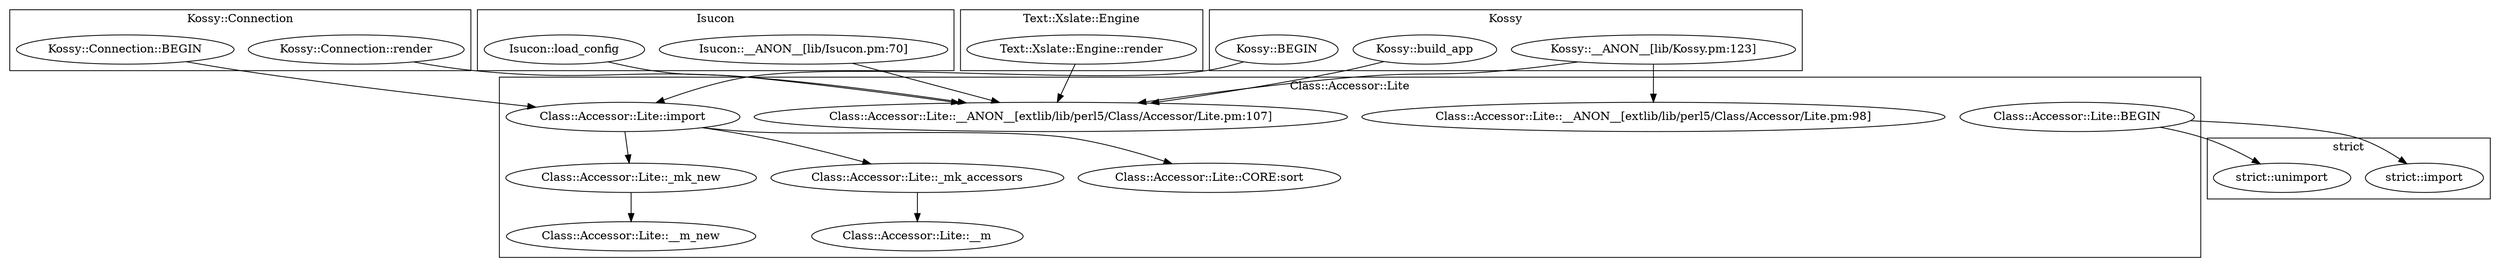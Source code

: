 digraph {
graph [overlap=false]
subgraph cluster_Kossy_Connection {
	label="Kossy::Connection";
	"Kossy::Connection::render";
	"Kossy::Connection::BEGIN";
}
subgraph cluster_Isucon {
	label="Isucon";
	"Isucon::__ANON__[lib/Isucon.pm:70]";
	"Isucon::load_config";
}
subgraph cluster_strict {
	label="strict";
	"strict::import";
	"strict::unimport";
}
subgraph cluster_Class_Accessor_Lite {
	label="Class::Accessor::Lite";
	"Class::Accessor::Lite::__m";
	"Class::Accessor::Lite::BEGIN";
	"Class::Accessor::Lite::__ANON__[extlib/lib/perl5/Class/Accessor/Lite.pm:98]";
	"Class::Accessor::Lite::CORE:sort";
	"Class::Accessor::Lite::import";
	"Class::Accessor::Lite::_mk_new";
	"Class::Accessor::Lite::__m_new";
	"Class::Accessor::Lite::__ANON__[extlib/lib/perl5/Class/Accessor/Lite.pm:107]";
	"Class::Accessor::Lite::_mk_accessors";
}
subgraph cluster_Text_Xslate_Engine {
	label="Text::Xslate::Engine";
	"Text::Xslate::Engine::render";
}
subgraph cluster_Kossy {
	label="Kossy";
	"Kossy::__ANON__[lib/Kossy.pm:123]";
	"Kossy::BEGIN";
	"Kossy::build_app";
}
"Class::Accessor::Lite::import" -> "Class::Accessor::Lite::_mk_new";
"Class::Accessor::Lite::_mk_new" -> "Class::Accessor::Lite::__m_new";
"Class::Accessor::Lite::import" -> "Class::Accessor::Lite::_mk_accessors";
"Class::Accessor::Lite::_mk_accessors" -> "Class::Accessor::Lite::__m";
"Class::Accessor::Lite::BEGIN" -> "strict::unimport";
"Class::Accessor::Lite::import" -> "Class::Accessor::Lite::CORE:sort";
"Kossy::__ANON__[lib/Kossy.pm:123]" -> "Class::Accessor::Lite::__ANON__[extlib/lib/perl5/Class/Accessor/Lite.pm:98]";
"Kossy::Connection::BEGIN" -> "Class::Accessor::Lite::import";
"Kossy::BEGIN" -> "Class::Accessor::Lite::import";
"Kossy::Connection::render" -> "Class::Accessor::Lite::__ANON__[extlib/lib/perl5/Class/Accessor/Lite.pm:107]";
"Text::Xslate::Engine::render" -> "Class::Accessor::Lite::__ANON__[extlib/lib/perl5/Class/Accessor/Lite.pm:107]";
"Kossy::__ANON__[lib/Kossy.pm:123]" -> "Class::Accessor::Lite::__ANON__[extlib/lib/perl5/Class/Accessor/Lite.pm:107]";
"Isucon::load_config" -> "Class::Accessor::Lite::__ANON__[extlib/lib/perl5/Class/Accessor/Lite.pm:107]";
"Isucon::__ANON__[lib/Isucon.pm:70]" -> "Class::Accessor::Lite::__ANON__[extlib/lib/perl5/Class/Accessor/Lite.pm:107]";
"Kossy::build_app" -> "Class::Accessor::Lite::__ANON__[extlib/lib/perl5/Class/Accessor/Lite.pm:107]";
"Class::Accessor::Lite::BEGIN" -> "strict::import";
}

